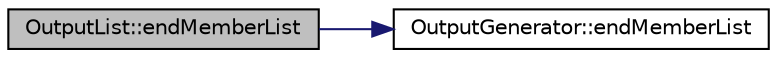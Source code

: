 digraph "OutputList::endMemberList"
{
 // LATEX_PDF_SIZE
  edge [fontname="Helvetica",fontsize="10",labelfontname="Helvetica",labelfontsize="10"];
  node [fontname="Helvetica",fontsize="10",shape=record];
  rankdir="LR";
  Node1 [label="OutputList::endMemberList",height=0.2,width=0.4,color="black", fillcolor="grey75", style="filled", fontcolor="black",tooltip=" "];
  Node1 -> Node2 [color="midnightblue",fontsize="10",style="solid"];
  Node2 [label="OutputGenerator::endMemberList",height=0.2,width=0.4,color="black", fillcolor="white", style="filled",URL="$classOutputGenerator.html#af3e875ff86510c53f355c024cc3a574d",tooltip=" "];
}
